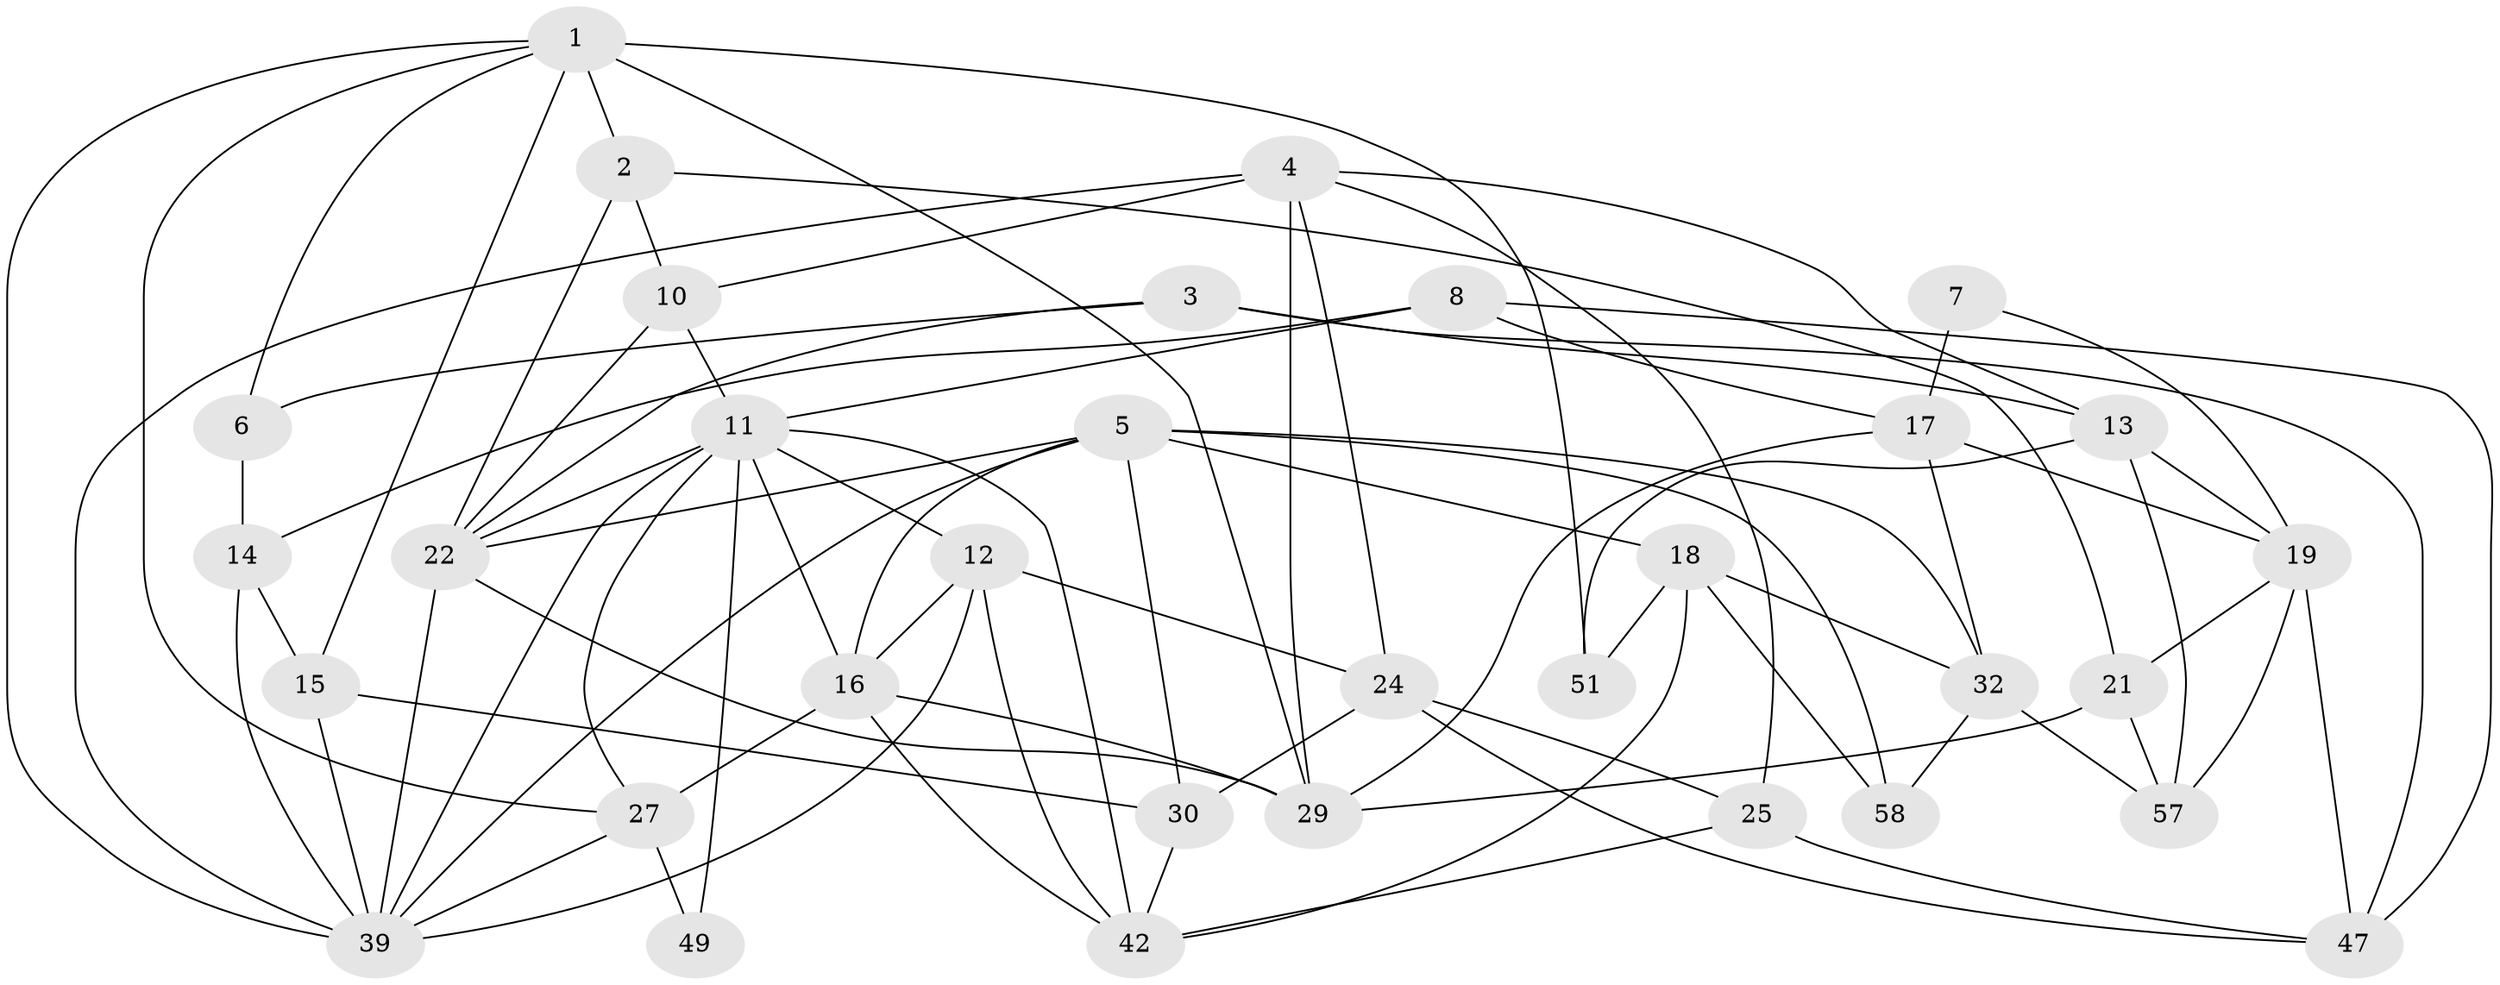 // original degree distribution, {5: 0.2033898305084746, 2: 0.0847457627118644, 4: 0.3559322033898305, 3: 0.2711864406779661, 7: 0.01694915254237288, 6: 0.05084745762711865, 9: 0.01694915254237288}
// Generated by graph-tools (version 1.1) at 2025/41/03/06/25 10:41:57]
// undirected, 33 vertices, 81 edges
graph export_dot {
graph [start="1"]
  node [color=gray90,style=filled];
  1 [super="+35"];
  2 [super="+9"];
  3 [super="+48"];
  4 [super="+20"];
  5 [super="+38"];
  6;
  7;
  8 [super="+37"];
  10 [super="+26"];
  11 [super="+33"];
  12 [super="+54"];
  13 [super="+41"];
  14 [super="+44"];
  15 [super="+50"];
  16 [super="+36"];
  17 [super="+23"];
  18 [super="+53"];
  19 [super="+52"];
  21 [super="+28"];
  22 [super="+56"];
  24 [super="+45"];
  25 [super="+31"];
  27 [super="+34"];
  29 [super="+40"];
  30;
  32 [super="+46"];
  39 [super="+59"];
  42 [super="+43"];
  47;
  49;
  51 [super="+55"];
  57;
  58;
  1 -- 51 [weight=2];
  1 -- 39;
  1 -- 27;
  1 -- 6;
  1 -- 29;
  1 -- 2;
  1 -- 15;
  2 -- 21;
  2 -- 22;
  2 -- 10;
  3 -- 47;
  3 -- 13;
  3 -- 6;
  3 -- 22;
  4 -- 10;
  4 -- 24;
  4 -- 25;
  4 -- 39 [weight=2];
  4 -- 13;
  4 -- 29;
  5 -- 30;
  5 -- 18;
  5 -- 16;
  5 -- 32;
  5 -- 58;
  5 -- 22;
  5 -- 39;
  6 -- 14 [weight=2];
  7 -- 17;
  7 -- 19;
  8 -- 14 [weight=2];
  8 -- 17;
  8 -- 11;
  8 -- 47;
  10 -- 11;
  10 -- 22;
  11 -- 16 [weight=2];
  11 -- 22;
  11 -- 27;
  11 -- 49;
  11 -- 39;
  11 -- 12;
  11 -- 42;
  12 -- 16;
  12 -- 42;
  12 -- 24;
  12 -- 39;
  13 -- 51;
  13 -- 57;
  13 -- 19;
  14 -- 39;
  14 -- 15;
  15 -- 39;
  15 -- 30;
  16 -- 29 [weight=2];
  16 -- 42;
  16 -- 27;
  17 -- 32;
  17 -- 19;
  17 -- 29;
  18 -- 58;
  18 -- 32;
  18 -- 42;
  18 -- 51;
  19 -- 47;
  19 -- 57;
  19 -- 21 [weight=2];
  21 -- 29;
  21 -- 57;
  22 -- 39;
  22 -- 29;
  24 -- 30;
  24 -- 25 [weight=2];
  24 -- 47;
  25 -- 42;
  25 -- 47;
  27 -- 49;
  27 -- 39;
  30 -- 42;
  32 -- 57;
  32 -- 58;
}
